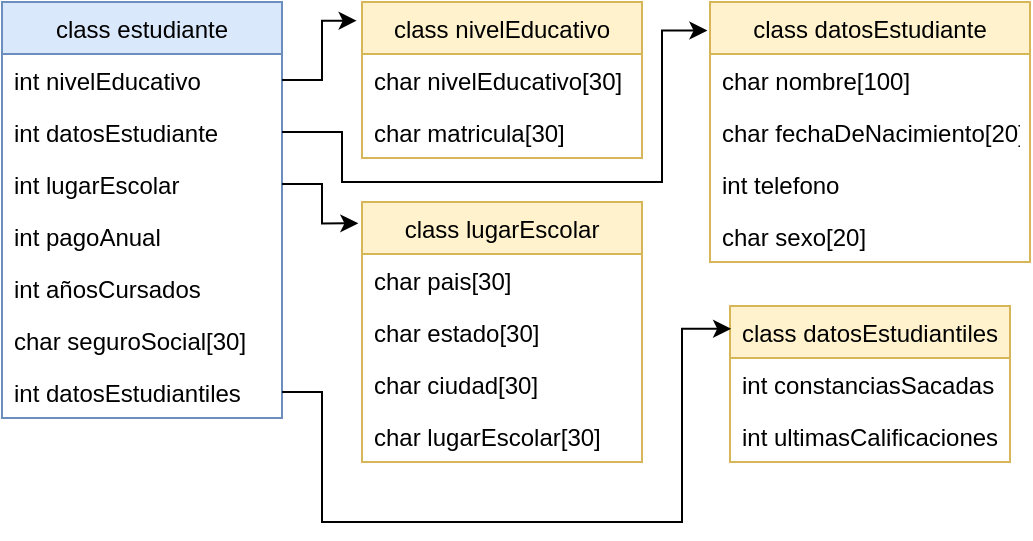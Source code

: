 <mxfile version="20.8.23" type="github">
  <diagram name="Página-1" id="OxkWb6b5ei3O1nL5dDqF">
    <mxGraphModel dx="800" dy="433" grid="1" gridSize="10" guides="1" tooltips="1" connect="1" arrows="1" fold="1" page="1" pageScale="1" pageWidth="827" pageHeight="1169" math="0" shadow="0">
      <root>
        <mxCell id="0" />
        <mxCell id="1" parent="0" />
        <mxCell id="JBkzgHRAgiTZBlOEX8ER-1" value="class estudiante" style="swimlane;fontStyle=0;childLayout=stackLayout;horizontal=1;startSize=26;fillColor=#dae8fc;horizontalStack=0;resizeParent=1;resizeParentMax=0;resizeLast=0;collapsible=1;marginBottom=0;strokeColor=#6c8ebf;" vertex="1" parent="1">
          <mxGeometry x="60" y="20" width="140" height="208" as="geometry" />
        </mxCell>
        <mxCell id="JBkzgHRAgiTZBlOEX8ER-2" value="int nivelEducativo" style="text;strokeColor=none;fillColor=none;align=left;verticalAlign=top;spacingLeft=4;spacingRight=4;overflow=hidden;rotatable=0;points=[[0,0.5],[1,0.5]];portConstraint=eastwest;" vertex="1" parent="JBkzgHRAgiTZBlOEX8ER-1">
          <mxGeometry y="26" width="140" height="26" as="geometry" />
        </mxCell>
        <mxCell id="JBkzgHRAgiTZBlOEX8ER-3" value="int datosEstudiante" style="text;strokeColor=none;fillColor=none;align=left;verticalAlign=top;spacingLeft=4;spacingRight=4;overflow=hidden;rotatable=0;points=[[0,0.5],[1,0.5]];portConstraint=eastwest;" vertex="1" parent="JBkzgHRAgiTZBlOEX8ER-1">
          <mxGeometry y="52" width="140" height="26" as="geometry" />
        </mxCell>
        <mxCell id="JBkzgHRAgiTZBlOEX8ER-29" value="int lugarEscolar" style="text;strokeColor=none;fillColor=none;align=left;verticalAlign=top;spacingLeft=4;spacingRight=4;overflow=hidden;rotatable=0;points=[[0,0.5],[1,0.5]];portConstraint=eastwest;" vertex="1" parent="JBkzgHRAgiTZBlOEX8ER-1">
          <mxGeometry y="78" width="140" height="26" as="geometry" />
        </mxCell>
        <mxCell id="JBkzgHRAgiTZBlOEX8ER-30" value="int pagoAnual" style="text;strokeColor=none;fillColor=none;align=left;verticalAlign=top;spacingLeft=4;spacingRight=4;overflow=hidden;rotatable=0;points=[[0,0.5],[1,0.5]];portConstraint=eastwest;" vertex="1" parent="JBkzgHRAgiTZBlOEX8ER-1">
          <mxGeometry y="104" width="140" height="26" as="geometry" />
        </mxCell>
        <mxCell id="JBkzgHRAgiTZBlOEX8ER-31" value="int añosCursados" style="text;strokeColor=none;fillColor=none;align=left;verticalAlign=top;spacingLeft=4;spacingRight=4;overflow=hidden;rotatable=0;points=[[0,0.5],[1,0.5]];portConstraint=eastwest;" vertex="1" parent="JBkzgHRAgiTZBlOEX8ER-1">
          <mxGeometry y="130" width="140" height="26" as="geometry" />
        </mxCell>
        <mxCell id="JBkzgHRAgiTZBlOEX8ER-32" value="char seguroSocial[30]" style="text;strokeColor=none;fillColor=none;align=left;verticalAlign=middle;spacingLeft=4;spacingRight=4;overflow=hidden;rotatable=0;points=[[0,0.5],[1,0.5]];portConstraint=eastwest;" vertex="1" parent="JBkzgHRAgiTZBlOEX8ER-1">
          <mxGeometry y="156" width="140" height="26" as="geometry" />
        </mxCell>
        <mxCell id="JBkzgHRAgiTZBlOEX8ER-4" value="int datosEstudiantiles" style="text;strokeColor=none;fillColor=none;align=left;verticalAlign=top;spacingLeft=4;spacingRight=4;overflow=hidden;rotatable=0;points=[[0,0.5],[1,0.5]];portConstraint=eastwest;" vertex="1" parent="JBkzgHRAgiTZBlOEX8ER-1">
          <mxGeometry y="182" width="140" height="26" as="geometry" />
        </mxCell>
        <mxCell id="JBkzgHRAgiTZBlOEX8ER-5" value="class nivelEducativo" style="swimlane;fontStyle=0;childLayout=stackLayout;horizontal=1;startSize=26;fillColor=#fff2cc;horizontalStack=0;resizeParent=1;resizeParentMax=0;resizeLast=0;collapsible=1;marginBottom=0;strokeColor=#d6b656;" vertex="1" parent="1">
          <mxGeometry x="240" y="20" width="140" height="78" as="geometry" />
        </mxCell>
        <mxCell id="JBkzgHRAgiTZBlOEX8ER-6" value="char nivelEducativo[30]" style="text;strokeColor=none;fillColor=none;align=left;verticalAlign=top;spacingLeft=4;spacingRight=4;overflow=hidden;rotatable=0;points=[[0,0.5],[1,0.5]];portConstraint=eastwest;" vertex="1" parent="JBkzgHRAgiTZBlOEX8ER-5">
          <mxGeometry y="26" width="140" height="26" as="geometry" />
        </mxCell>
        <mxCell id="JBkzgHRAgiTZBlOEX8ER-7" value="char matricula[30]" style="text;strokeColor=none;fillColor=none;align=left;verticalAlign=top;spacingLeft=4;spacingRight=4;overflow=hidden;rotatable=0;points=[[0,0.5],[1,0.5]];portConstraint=eastwest;" vertex="1" parent="JBkzgHRAgiTZBlOEX8ER-5">
          <mxGeometry y="52" width="140" height="26" as="geometry" />
        </mxCell>
        <mxCell id="JBkzgHRAgiTZBlOEX8ER-9" style="edgeStyle=orthogonalEdgeStyle;rounded=0;orthogonalLoop=1;jettySize=auto;html=1;entryX=-0.019;entryY=0.12;entryDx=0;entryDy=0;entryPerimeter=0;" edge="1" parent="1" source="JBkzgHRAgiTZBlOEX8ER-2" target="JBkzgHRAgiTZBlOEX8ER-5">
          <mxGeometry relative="1" as="geometry" />
        </mxCell>
        <mxCell id="JBkzgHRAgiTZBlOEX8ER-14" value="class datosEstudiante" style="swimlane;fontStyle=0;childLayout=stackLayout;horizontal=1;startSize=26;fillColor=#fff2cc;horizontalStack=0;resizeParent=1;resizeParentMax=0;resizeLast=0;collapsible=1;marginBottom=0;strokeColor=#d6b656;" vertex="1" parent="1">
          <mxGeometry x="414" y="20" width="160" height="130" as="geometry" />
        </mxCell>
        <mxCell id="JBkzgHRAgiTZBlOEX8ER-16" value="char nombre[100]" style="text;strokeColor=none;fillColor=none;align=left;verticalAlign=top;spacingLeft=4;spacingRight=4;overflow=hidden;rotatable=0;points=[[0,0.5],[1,0.5]];portConstraint=eastwest;" vertex="1" parent="JBkzgHRAgiTZBlOEX8ER-14">
          <mxGeometry y="26" width="160" height="26" as="geometry" />
        </mxCell>
        <mxCell id="JBkzgHRAgiTZBlOEX8ER-17" value="char fechaDeNacimiento[20]" style="text;strokeColor=none;fillColor=none;align=left;verticalAlign=top;spacingLeft=4;spacingRight=4;overflow=hidden;rotatable=0;points=[[0,0.5],[1,0.5]];portConstraint=eastwest;" vertex="1" parent="JBkzgHRAgiTZBlOEX8ER-14">
          <mxGeometry y="52" width="160" height="26" as="geometry" />
        </mxCell>
        <mxCell id="JBkzgHRAgiTZBlOEX8ER-18" value="int telefono" style="text;strokeColor=none;fillColor=none;align=left;verticalAlign=top;spacingLeft=4;spacingRight=4;overflow=hidden;rotatable=0;points=[[0,0.5],[1,0.5]];portConstraint=eastwest;" vertex="1" parent="JBkzgHRAgiTZBlOEX8ER-14">
          <mxGeometry y="78" width="160" height="26" as="geometry" />
        </mxCell>
        <mxCell id="JBkzgHRAgiTZBlOEX8ER-19" value="char sexo[20]" style="text;strokeColor=none;fillColor=none;align=left;verticalAlign=top;spacingLeft=4;spacingRight=4;overflow=hidden;rotatable=0;points=[[0,0.5],[1,0.5]];portConstraint=eastwest;" vertex="1" parent="JBkzgHRAgiTZBlOEX8ER-14">
          <mxGeometry y="104" width="160" height="26" as="geometry" />
        </mxCell>
        <mxCell id="JBkzgHRAgiTZBlOEX8ER-33" style="edgeStyle=orthogonalEdgeStyle;rounded=0;orthogonalLoop=1;jettySize=auto;html=1;entryX=-0.008;entryY=0.11;entryDx=0;entryDy=0;entryPerimeter=0;" edge="1" parent="1" source="JBkzgHRAgiTZBlOEX8ER-3" target="JBkzgHRAgiTZBlOEX8ER-14">
          <mxGeometry relative="1" as="geometry">
            <Array as="points">
              <mxPoint x="230" y="85" />
              <mxPoint x="230" y="110" />
              <mxPoint x="390" y="110" />
              <mxPoint x="390" y="34" />
            </Array>
          </mxGeometry>
        </mxCell>
        <mxCell id="JBkzgHRAgiTZBlOEX8ER-35" value="class lugarEscolar" style="swimlane;fontStyle=0;childLayout=stackLayout;horizontal=1;startSize=26;fillColor=#fff2cc;horizontalStack=0;resizeParent=1;resizeParentMax=0;resizeLast=0;collapsible=1;marginBottom=0;strokeColor=#d6b656;" vertex="1" parent="1">
          <mxGeometry x="240" y="120" width="140" height="130" as="geometry" />
        </mxCell>
        <mxCell id="JBkzgHRAgiTZBlOEX8ER-36" value="char pais[30]" style="text;strokeColor=none;fillColor=none;align=left;verticalAlign=top;spacingLeft=4;spacingRight=4;overflow=hidden;rotatable=0;points=[[0,0.5],[1,0.5]];portConstraint=eastwest;" vertex="1" parent="JBkzgHRAgiTZBlOEX8ER-35">
          <mxGeometry y="26" width="140" height="26" as="geometry" />
        </mxCell>
        <mxCell id="JBkzgHRAgiTZBlOEX8ER-37" value="char estado[30]" style="text;strokeColor=none;fillColor=none;align=left;verticalAlign=top;spacingLeft=4;spacingRight=4;overflow=hidden;rotatable=0;points=[[0,0.5],[1,0.5]];portConstraint=eastwest;" vertex="1" parent="JBkzgHRAgiTZBlOEX8ER-35">
          <mxGeometry y="52" width="140" height="26" as="geometry" />
        </mxCell>
        <mxCell id="JBkzgHRAgiTZBlOEX8ER-38" value="char ciudad[30]" style="text;strokeColor=none;fillColor=none;align=left;verticalAlign=top;spacingLeft=4;spacingRight=4;overflow=hidden;rotatable=0;points=[[0,0.5],[1,0.5]];portConstraint=eastwest;" vertex="1" parent="JBkzgHRAgiTZBlOEX8ER-35">
          <mxGeometry y="78" width="140" height="26" as="geometry" />
        </mxCell>
        <mxCell id="JBkzgHRAgiTZBlOEX8ER-39" value="char lugarEscolar[30]" style="text;strokeColor=none;fillColor=none;align=left;verticalAlign=top;spacingLeft=4;spacingRight=4;overflow=hidden;rotatable=0;points=[[0,0.5],[1,0.5]];portConstraint=eastwest;" vertex="1" parent="JBkzgHRAgiTZBlOEX8ER-35">
          <mxGeometry y="104" width="140" height="26" as="geometry" />
        </mxCell>
        <mxCell id="JBkzgHRAgiTZBlOEX8ER-40" style="edgeStyle=orthogonalEdgeStyle;rounded=0;orthogonalLoop=1;jettySize=auto;html=1;entryX=-0.013;entryY=0.082;entryDx=0;entryDy=0;entryPerimeter=0;" edge="1" parent="1" source="JBkzgHRAgiTZBlOEX8ER-29" target="JBkzgHRAgiTZBlOEX8ER-35">
          <mxGeometry relative="1" as="geometry" />
        </mxCell>
        <mxCell id="JBkzgHRAgiTZBlOEX8ER-41" value="class datosEstudiantiles" style="swimlane;fontStyle=0;childLayout=stackLayout;horizontal=1;startSize=26;fillColor=#fff2cc;horizontalStack=0;resizeParent=1;resizeParentMax=0;resizeLast=0;collapsible=1;marginBottom=0;strokeColor=#d6b656;" vertex="1" parent="1">
          <mxGeometry x="424" y="172" width="140" height="78" as="geometry" />
        </mxCell>
        <mxCell id="JBkzgHRAgiTZBlOEX8ER-42" value="int constanciasSacadas" style="text;strokeColor=none;fillColor=none;align=left;verticalAlign=top;spacingLeft=4;spacingRight=4;overflow=hidden;rotatable=0;points=[[0,0.5],[1,0.5]];portConstraint=eastwest;" vertex="1" parent="JBkzgHRAgiTZBlOEX8ER-41">
          <mxGeometry y="26" width="140" height="26" as="geometry" />
        </mxCell>
        <mxCell id="JBkzgHRAgiTZBlOEX8ER-43" value="int ultimasCalificaciones" style="text;strokeColor=none;fillColor=none;align=left;verticalAlign=top;spacingLeft=4;spacingRight=4;overflow=hidden;rotatable=0;points=[[0,0.5],[1,0.5]];portConstraint=eastwest;" vertex="1" parent="JBkzgHRAgiTZBlOEX8ER-41">
          <mxGeometry y="52" width="140" height="26" as="geometry" />
        </mxCell>
        <mxCell id="JBkzgHRAgiTZBlOEX8ER-45" style="edgeStyle=orthogonalEdgeStyle;rounded=0;orthogonalLoop=1;jettySize=auto;html=1;entryX=0.004;entryY=0.146;entryDx=0;entryDy=0;entryPerimeter=0;" edge="1" parent="1" source="JBkzgHRAgiTZBlOEX8ER-4" target="JBkzgHRAgiTZBlOEX8ER-41">
          <mxGeometry relative="1" as="geometry">
            <Array as="points">
              <mxPoint x="220" y="215" />
              <mxPoint x="220" y="280" />
              <mxPoint x="400" y="280" />
              <mxPoint x="400" y="183" />
            </Array>
          </mxGeometry>
        </mxCell>
      </root>
    </mxGraphModel>
  </diagram>
</mxfile>
